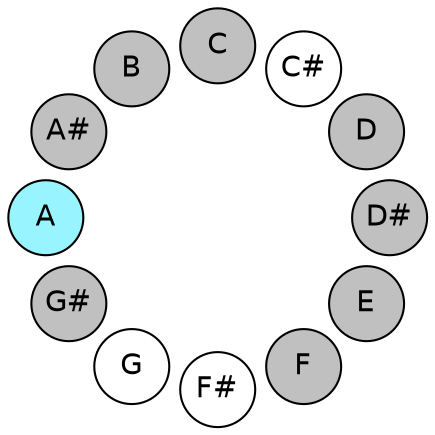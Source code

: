 
graph {

layout = circo;
mindist = .1

node [shape = circle, fontname = Helvetica, margin = 0, style = filled]
edge [style=invis]

subgraph 1 {
	"E" -- "F" -- "F#" -- "G" -- "G#" -- "A" -- "A#" -- "B" -- "C" -- "C#" -- "D" -- "D#" -- "E"
}

"C" [fillcolor = gray];
"C#" [fillcolor = white];
"D" [fillcolor = gray];
"D#" [fillcolor = gray];
"E" [fillcolor = gray];
"F" [fillcolor = gray];
"F#" [fillcolor = white];
"G" [fillcolor = white];
"G#" [fillcolor = gray];
"A" [fillcolor = cadetblue1];
"A#" [fillcolor = gray];
"B" [fillcolor = gray];
}
